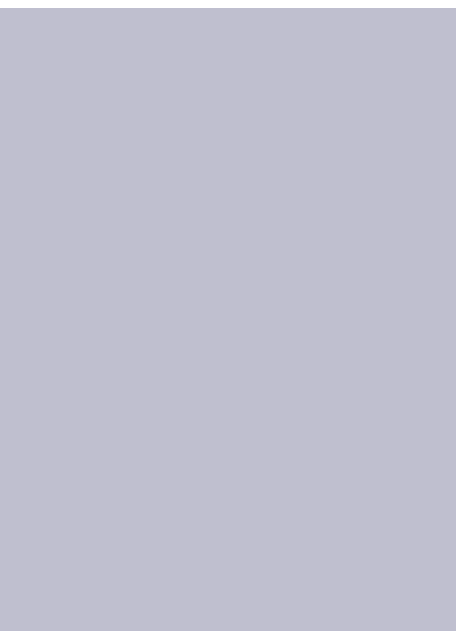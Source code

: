 \documentclass{standalone}
\usepackage{luamplib}
\begin{document}
\begin{mplibcode}

path h[], snake;
h0 = for i = 1 upto 6: dir 60i -- endfor cycle;
for i = 1 upto 6:
    h[i] = h0 shifted (point 0 of h0 - point 2 of h0) rotated 60i;
endfor
snake = point 0 of h3 -- point 1 of h2 -- point 2 of h1 
                      -- point 1 of h6 -- point 2 of h5 -- point 3 of h0 
                      -- point 1 of h4 -- point 0 of h5;
snake := snake shifted - point 0 of h3;
snake := snake rotated - angle (point 0 of h5 - point 0 of h3);
snake := snake scaled (1 / length (point 0 of h5 - point 0 of h3));

vardef rattle(expr level, a, b) = 
  if level > 0:
    save s; path s; s = snake zscaled (b-a) shifted a;
    reverse rattle(level - 1, point 1 of s, a) &
            rattle(level - 1, point 1 of s, point 2 of s) &
            rattle(level - 1, point 2 of s, point 3 of s) &
            rattle(level - 1, point 3 of s, point 4 of s) & 
    reverse rattle(level - 1, point 5 of s, point 4 of s) & 
    reverse rattle(level - 1, point 6 of s, point 5 of s) &
            rattle(level - 1, point 6 of s, b)
  else:
    a -- b
  fi
enddef;
beginfig(1);
  pair a, b; path s;
  a = 124 left; b = 124 right; s = rattle(4, a, b);
  fill s -- b + (40, 0) -- b + (40, 224) 
         -- a - (40, -224) -- a - (40,0) -- cycle
         withcolor 3/4[1/4 blue, white];
endfig;
\end{mplibcode}
\end{document}

